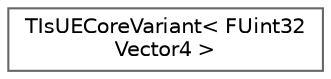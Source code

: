 digraph "Graphical Class Hierarchy"
{
 // INTERACTIVE_SVG=YES
 // LATEX_PDF_SIZE
  bgcolor="transparent";
  edge [fontname=Helvetica,fontsize=10,labelfontname=Helvetica,labelfontsize=10];
  node [fontname=Helvetica,fontsize=10,shape=box,height=0.2,width=0.4];
  rankdir="LR";
  Node0 [id="Node000000",label="TIsUECoreVariant\< FUint32\lVector4 \>",height=0.2,width=0.4,color="grey40", fillcolor="white", style="filled",URL="$dd/d53/structTIsUECoreVariant_3_01FUint32Vector4_01_4.html",tooltip=" "];
}
